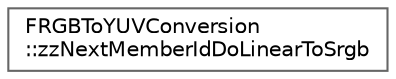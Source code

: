 digraph "Graphical Class Hierarchy"
{
 // INTERACTIVE_SVG=YES
 // LATEX_PDF_SIZE
  bgcolor="transparent";
  edge [fontname=Helvetica,fontsize=10,labelfontname=Helvetica,labelfontsize=10];
  node [fontname=Helvetica,fontsize=10,shape=box,height=0.2,width=0.4];
  rankdir="LR";
  Node0 [id="Node000000",label="FRGBToYUVConversion\l::zzNextMemberIdDoLinearToSrgb",height=0.2,width=0.4,color="grey40", fillcolor="white", style="filled",URL="$db/d9a/structFRGBToYUVConversion_1_1zzNextMemberIdDoLinearToSrgb.html",tooltip=" "];
}
